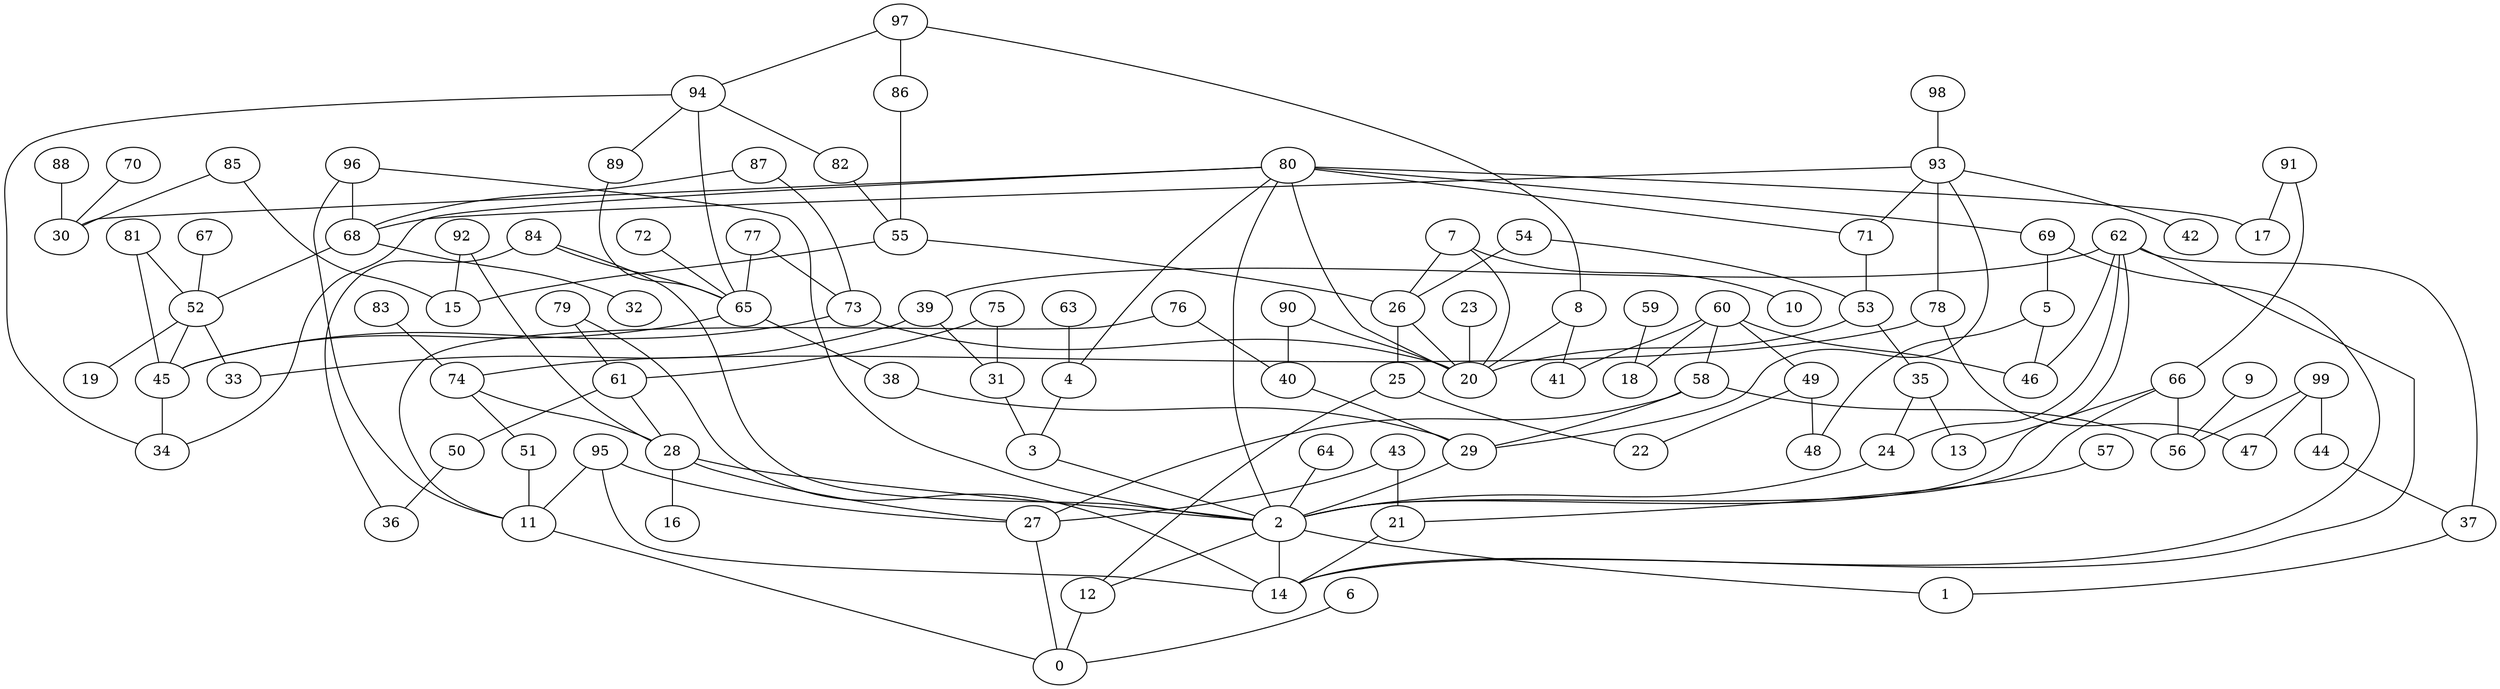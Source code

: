 digraph GG_graph {

subgraph G_graph {
edge [color = black]
"9" -> "56" [dir = none]
"63" -> "4" [dir = none]
"64" -> "2" [dir = none]
"97" -> "86" [dir = none]
"6" -> "0" [dir = none]
"23" -> "20" [dir = none]
"98" -> "93" [dir = none]
"54" -> "53" [dir = none]
"91" -> "17" [dir = none]
"91" -> "66" [dir = none]
"88" -> "30" [dir = none]
"72" -> "65" [dir = none]
"93" -> "42" [dir = none]
"93" -> "78" [dir = none]
"68" -> "32" [dir = none]
"68" -> "52" [dir = none]
"83" -> "74" [dir = none]
"77" -> "65" [dir = none]
"87" -> "73" [dir = none]
"92" -> "28" [dir = none]
"71" -> "53" [dir = none]
"90" -> "40" [dir = none]
"24" -> "2" [dir = none]
"50" -> "36" [dir = none]
"59" -> "18" [dir = none]
"67" -> "52" [dir = none]
"82" -> "55" [dir = none]
"89" -> "65" [dir = none]
"60" -> "41" [dir = none]
"60" -> "49" [dir = none]
"60" -> "18" [dir = none]
"60" -> "46" [dir = none]
"57" -> "21" [dir = none]
"78" -> "47" [dir = none]
"78" -> "74" [dir = none]
"76" -> "40" [dir = none]
"2" -> "1" [dir = none]
"2" -> "12" [dir = none]
"2" -> "14" [dir = none]
"25" -> "22" [dir = none]
"73" -> "45" [dir = none]
"73" -> "20" [dir = none]
"40" -> "29" [dir = none]
"86" -> "55" [dir = none]
"58" -> "56" [dir = none]
"84" -> "65" [dir = none]
"84" -> "36" [dir = none]
"84" -> "2" [dir = none]
"39" -> "33" [dir = none]
"39" -> "31" [dir = none]
"80" -> "4" [dir = none]
"80" -> "30" [dir = none]
"80" -> "71" [dir = none]
"80" -> "34" [dir = none]
"80" -> "20" [dir = none]
"80" -> "69" [dir = none]
"80" -> "2" [dir = none]
"65" -> "38" [dir = none]
"7" -> "10" [dir = none]
"7" -> "26" [dir = none]
"27" -> "0" [dir = none]
"3" -> "2" [dir = none]
"62" -> "39" [dir = none]
"62" -> "46" [dir = none]
"62" -> "2" [dir = none]
"55" -> "15" [dir = none]
"55" -> "26" [dir = none]
"37" -> "1" [dir = none]
"28" -> "16" [dir = none]
"28" -> "2" [dir = none]
"12" -> "0" [dir = none]
"29" -> "2" [dir = none]
"99" -> "44" [dir = none]
"99" -> "56" [dir = none]
"99" -> "47" [dir = none]
"79" -> "14" [dir = none]
"52" -> "19" [dir = none]
"52" -> "45" [dir = none]
"95" -> "14" [dir = none]
"81" -> "45" [dir = none]
"85" -> "15" [dir = none]
"96" -> "68" [dir = none]
"43" -> "21" [dir = none]
"61" -> "28" [dir = none]
"66" -> "2" [dir = none]
"70" -> "30" [dir = none]
"5" -> "48" [dir = none]
"5" -> "46" [dir = none]
"26" -> "25" [dir = none]
"26" -> "20" [dir = none]
"21" -> "14" [dir = none]
"94" -> "82" [dir = none]
"51" -> "11" [dir = none]
"74" -> "51" [dir = none]
"74" -> "28" [dir = none]
"35" -> "13" [dir = none]
"35" -> "24" [dir = none]
"8" -> "20" [dir = none]
"75" -> "61" [dir = none]
"66" -> "56" [dir = none]
"58" -> "27" [dir = none]
"53" -> "35" [dir = none]
"60" -> "58" [dir = none]
"80" -> "17" [dir = none]
"62" -> "37" [dir = none]
"93" -> "29" [dir = none]
"97" -> "94" [dir = none]
"76" -> "11" [dir = none]
"95" -> "11" [dir = none]
"45" -> "34" [dir = none]
"69" -> "14" [dir = none]
"49" -> "22" [dir = none]
"94" -> "34" [dir = none]
"54" -> "26" [dir = none]
"28" -> "27" [dir = none]
"8" -> "41" [dir = none]
"69" -> "5" [dir = none]
"11" -> "0" [dir = none]
"75" -> "31" [dir = none]
"97" -> "8" [dir = none]
"92" -> "15" [dir = none]
"4" -> "3" [dir = none]
"96" -> "11" [dir = none]
"77" -> "73" [dir = none]
"43" -> "27" [dir = none]
"44" -> "37" [dir = none]
"61" -> "50" [dir = none]
"93" -> "68" [dir = none]
"90" -> "20" [dir = none]
"85" -> "30" [dir = none]
"94" -> "89" [dir = none]
"62" -> "24" [dir = none]
"31" -> "3" [dir = none]
"62" -> "14" [dir = none]
"87" -> "68" [dir = none]
"65" -> "45" [dir = none]
"95" -> "27" [dir = none]
"25" -> "12" [dir = none]
"94" -> "65" [dir = none]
"66" -> "13" [dir = none]
"52" -> "33" [dir = none]
"53" -> "20" [dir = none]
"58" -> "29" [dir = none]
"93" -> "71" [dir = none]
"79" -> "61" [dir = none]
"81" -> "52" [dir = none]
"7" -> "20" [dir = none]
"96" -> "2" [dir = none]
"49" -> "48" [dir = none]
"38" -> "29" [dir = none]
}

}
